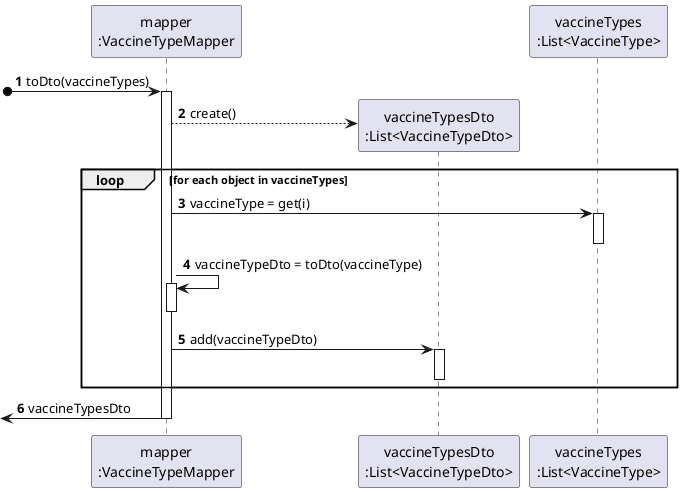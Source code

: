 @startuml SD_VaccineTypesList_toDto
autonumber
'hide footbox

participant "mapper\n:VaccineTypeMapper" as MAPPER
participant "vaccineTypesDto\n:List<VaccineTypeDto>" as VACLISTDTO
participant "vaccineTypes\n:List<VaccineType>" as VACTYPELIST

[o-> MAPPER : toDto(vaccineTypes)
activate MAPPER

MAPPER --> VACLISTDTO** : create()

loop for each object in vaccineTypes
MAPPER -> VACTYPELIST : vaccineType = get(i)
activate VACTYPELIST
deactivate VACTYPELIST

MAPPER -> MAPPER : vaccineTypeDto = toDto(vaccineType)
activate MAPPER
deactivate MAPPER

MAPPER -> VACLISTDTO : add(vaccineTypeDto)
activate VACLISTDTO
deactivate VACLISTDTO
end

[<- MAPPER : vaccineTypesDto
deactivate MAPPER
@enduml